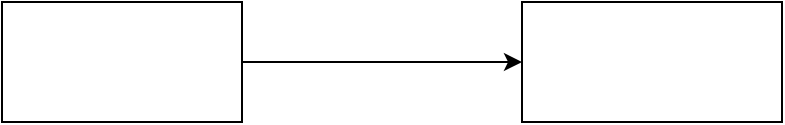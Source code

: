 <mxfile version="21.6.8" type="github">
  <diagram name="第 1 页" id="0fw0KbYusiiRCm_Bzjat">
    <mxGraphModel dx="954" dy="511" grid="1" gridSize="10" guides="1" tooltips="1" connect="1" arrows="1" fold="1" page="1" pageScale="1" pageWidth="827" pageHeight="1169" math="0" shadow="0">
      <root>
        <mxCell id="0" />
        <mxCell id="1" parent="0" />
        <mxCell id="u0U-vi1oUk0xwIzfhoLy-3" value="" style="edgeStyle=orthogonalEdgeStyle;rounded=0;orthogonalLoop=1;jettySize=auto;html=1;" edge="1" parent="1" source="u0U-vi1oUk0xwIzfhoLy-1" target="u0U-vi1oUk0xwIzfhoLy-2">
          <mxGeometry relative="1" as="geometry" />
        </mxCell>
        <mxCell id="u0U-vi1oUk0xwIzfhoLy-1" value="" style="rounded=0;whiteSpace=wrap;html=1;" vertex="1" parent="1">
          <mxGeometry x="200" y="180" width="120" height="60" as="geometry" />
        </mxCell>
        <mxCell id="u0U-vi1oUk0xwIzfhoLy-2" value="" style="rounded=0;whiteSpace=wrap;html=1;" vertex="1" parent="1">
          <mxGeometry x="460" y="180" width="130" height="60" as="geometry" />
        </mxCell>
      </root>
    </mxGraphModel>
  </diagram>
</mxfile>
